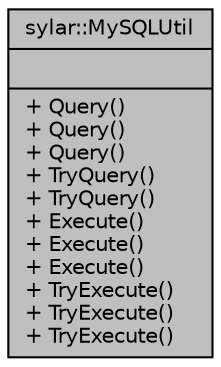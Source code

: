 digraph "sylar::MySQLUtil"
{
 // LATEX_PDF_SIZE
  edge [fontname="Helvetica",fontsize="10",labelfontname="Helvetica",labelfontsize="10"];
  node [fontname="Helvetica",fontsize="10",shape=record];
  Node1 [label="{sylar::MySQLUtil\n||+ Query()\l+ Query()\l+ Query()\l+ TryQuery()\l+ TryQuery()\l+ Execute()\l+ Execute()\l+ Execute()\l+ TryExecute()\l+ TryExecute()\l+ TryExecute()\l}",height=0.2,width=0.4,color="black", fillcolor="grey75", style="filled", fontcolor="black",tooltip=" "];
}
